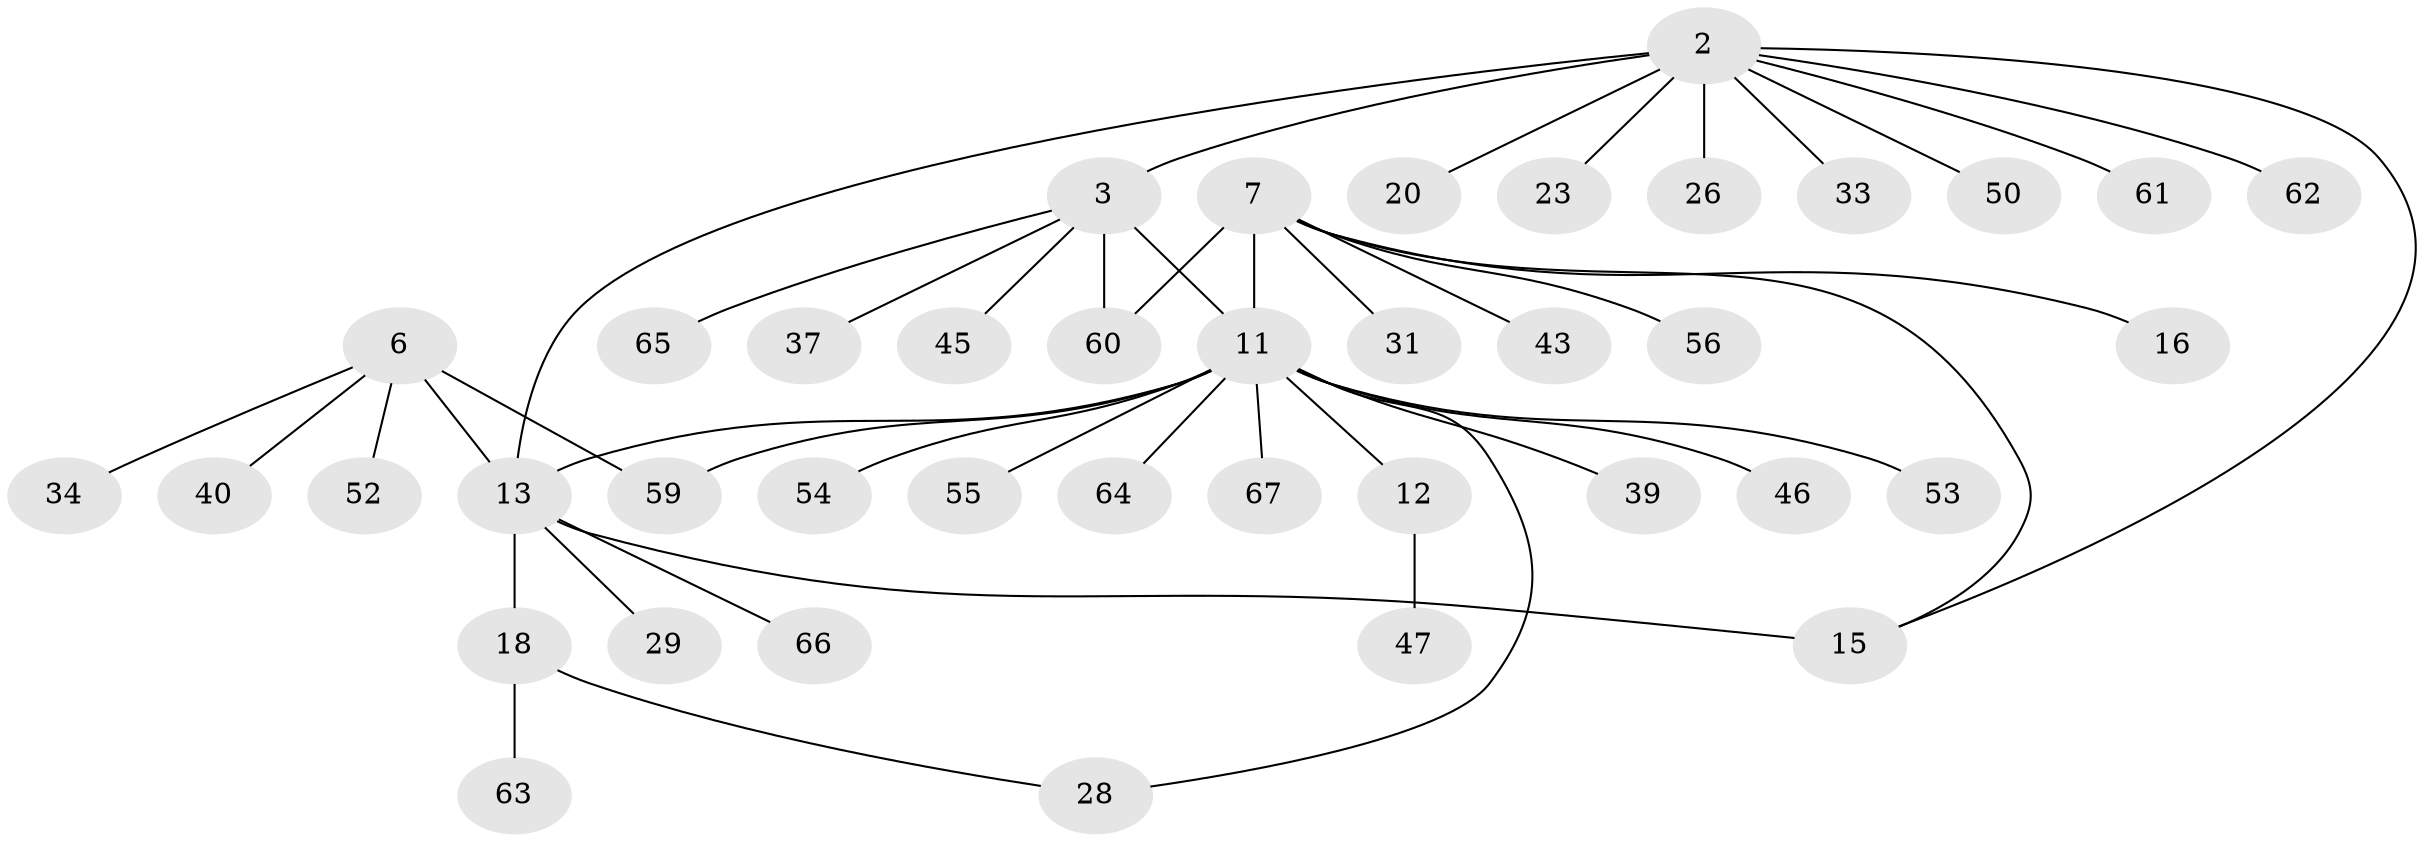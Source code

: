 // original degree distribution, {8: 0.04477611940298507, 5: 0.05970149253731343, 7: 0.05970149253731343, 3: 0.13432835820895522, 1: 0.5223880597014925, 4: 0.029850746268656716, 2: 0.14925373134328357}
// Generated by graph-tools (version 1.1) at 2025/58/03/04/25 21:58:16]
// undirected, 40 vertices, 45 edges
graph export_dot {
graph [start="1"]
  node [color=gray90,style=filled];
  2 [super="+1"];
  3;
  6 [super="+4"];
  7;
  11 [super="+10+9"];
  12;
  13 [super="+5"];
  15 [super="+14"];
  16;
  18;
  20;
  23;
  26;
  28;
  29;
  31;
  33 [super="+25"];
  34;
  37;
  39;
  40 [super="+24"];
  43;
  45 [super="+32"];
  46 [super="+38"];
  47;
  50;
  52 [super="+51"];
  53;
  54 [super="+19"];
  55 [super="+49"];
  56;
  59;
  60 [super="+17"];
  61;
  62;
  63;
  64 [super="+58"];
  65;
  66 [super="+57"];
  67;
  2 -- 3 [weight=2];
  2 -- 15;
  2 -- 20;
  2 -- 13;
  2 -- 50;
  2 -- 23;
  2 -- 26;
  2 -- 61;
  2 -- 62;
  2 -- 33;
  3 -- 37;
  3 -- 65;
  3 -- 11 [weight=2];
  3 -- 60;
  3 -- 45;
  6 -- 34;
  6 -- 59;
  6 -- 13 [weight=2];
  6 -- 40;
  6 -- 52;
  7 -- 16;
  7 -- 31;
  7 -- 43;
  7 -- 56;
  7 -- 15;
  7 -- 11 [weight=2];
  7 -- 60;
  11 -- 12 [weight=2];
  11 -- 13 [weight=3];
  11 -- 59;
  11 -- 67;
  11 -- 53;
  11 -- 39;
  11 -- 28;
  11 -- 54;
  11 -- 46;
  11 -- 55;
  11 -- 64;
  12 -- 47;
  13 -- 15 [weight=2];
  13 -- 18 [weight=2];
  13 -- 29;
  13 -- 66;
  18 -- 28;
  18 -- 63;
}
